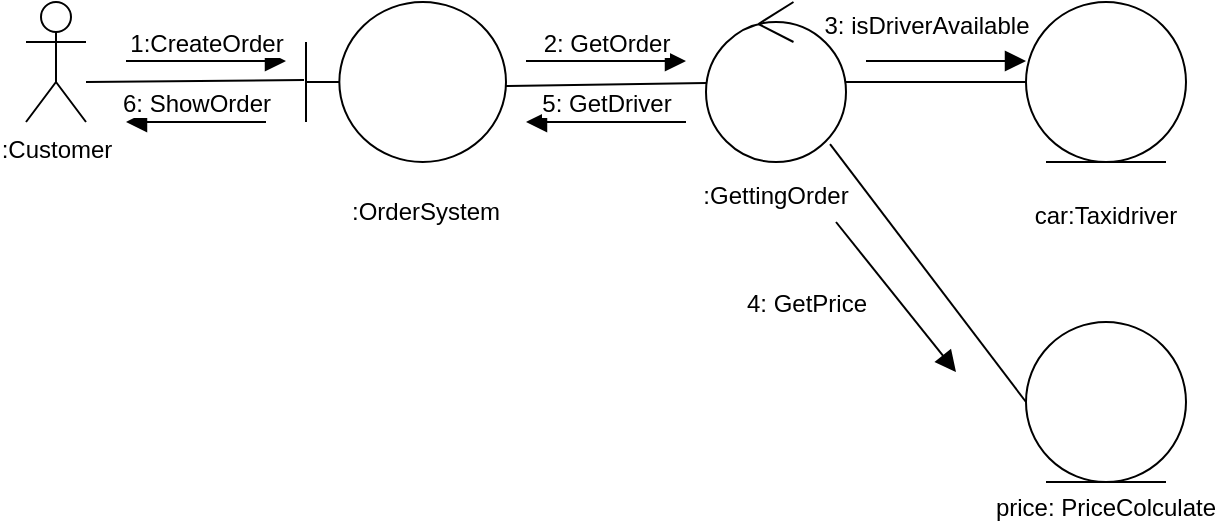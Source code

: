 <mxfile version="28.2.7">
  <diagram name="Страница — 1" id="IVuxSihC1LZGv4rjbR1o">
    <mxGraphModel dx="1378" dy="848" grid="0" gridSize="10" guides="1" tooltips="1" connect="1" arrows="1" fold="1" page="1" pageScale="1" pageWidth="827" pageHeight="1169" math="0" shadow="0">
      <root>
        <mxCell id="0" />
        <mxCell id="1" parent="0" />
        <mxCell id="I4sz6lc1DyXYoS17cDWn-1" value=":Customer" style="shape=umlActor;verticalLabelPosition=bottom;verticalAlign=top;html=1;" parent="1" vertex="1">
          <mxGeometry x="50" y="120" width="30" height="60" as="geometry" />
        </mxCell>
        <mxCell id="I4sz6lc1DyXYoS17cDWn-2" value="" style="shape=umlBoundary;whiteSpace=wrap;html=1;" parent="1" vertex="1">
          <mxGeometry x="190" y="120" width="100" height="80" as="geometry" />
        </mxCell>
        <mxCell id="I4sz6lc1DyXYoS17cDWn-3" style="edgeStyle=none;curved=1;rounded=0;orthogonalLoop=1;jettySize=auto;html=1;entryX=-0.01;entryY=0.488;entryDx=0;entryDy=0;entryPerimeter=0;fontSize=12;startSize=8;endSize=8;endArrow=none;endFill=0;" parent="1" target="I4sz6lc1DyXYoS17cDWn-2" edge="1">
          <mxGeometry relative="1" as="geometry">
            <mxPoint x="80" y="160" as="sourcePoint" />
          </mxGeometry>
        </mxCell>
        <mxCell id="I4sz6lc1DyXYoS17cDWn-7" value="1:CreateOrder" style="html=1;verticalAlign=bottom;endArrow=block;curved=0;rounded=0;fontSize=12;startSize=8;endSize=8;" parent="1" edge="1">
          <mxGeometry width="80" relative="1" as="geometry">
            <mxPoint x="100" y="149.5" as="sourcePoint" />
            <mxPoint x="180" y="149.5" as="targetPoint" />
          </mxGeometry>
        </mxCell>
        <mxCell id="I4sz6lc1DyXYoS17cDWn-9" value="" style="ellipse;shape=umlControl;whiteSpace=wrap;html=1;" parent="1" vertex="1">
          <mxGeometry x="390" y="120" width="70" height="80" as="geometry" />
        </mxCell>
        <mxCell id="I4sz6lc1DyXYoS17cDWn-10" value="" style="ellipse;shape=umlEntity;whiteSpace=wrap;html=1;" parent="1" vertex="1">
          <mxGeometry x="550" y="120" width="80" height="80" as="geometry" />
        </mxCell>
        <mxCell id="I4sz6lc1DyXYoS17cDWn-11" value="&lt;font style=&quot;font-size: 12px;&quot;&gt;car:Taxidriver&lt;/font&gt;" style="text;html=1;whiteSpace=wrap;strokeColor=none;fillColor=none;align=center;verticalAlign=middle;rounded=0;fontSize=16;" parent="1" vertex="1">
          <mxGeometry x="560" y="210" width="60" height="30" as="geometry" />
        </mxCell>
        <mxCell id="I4sz6lc1DyXYoS17cDWn-12" value="" style="endArrow=none;html=1;rounded=0;fontSize=12;startSize=8;endSize=8;curved=1;entryX=1;entryY=0.525;entryDx=0;entryDy=0;entryPerimeter=0;" parent="1" source="I4sz6lc1DyXYoS17cDWn-9" target="I4sz6lc1DyXYoS17cDWn-2" edge="1">
          <mxGeometry width="50" height="50" relative="1" as="geometry">
            <mxPoint x="410" y="460" as="sourcePoint" />
            <mxPoint x="460" y="410" as="targetPoint" />
          </mxGeometry>
        </mxCell>
        <mxCell id="I4sz6lc1DyXYoS17cDWn-13" value="" style="endArrow=none;html=1;rounded=0;fontSize=12;startSize=8;endSize=8;curved=1;exitX=0;exitY=0.5;exitDx=0;exitDy=0;" parent="1" source="I4sz6lc1DyXYoS17cDWn-10" edge="1">
          <mxGeometry width="50" height="50" relative="1" as="geometry">
            <mxPoint x="410" y="460" as="sourcePoint" />
            <mxPoint x="460" y="160" as="targetPoint" />
          </mxGeometry>
        </mxCell>
        <mxCell id="I4sz6lc1DyXYoS17cDWn-14" value=":OrderSystem" style="text;html=1;whiteSpace=wrap;strokeColor=none;fillColor=none;align=center;verticalAlign=middle;rounded=0;" parent="1" vertex="1">
          <mxGeometry x="220" y="210" width="60" height="30" as="geometry" />
        </mxCell>
        <mxCell id="I4sz6lc1DyXYoS17cDWn-15" value="2: GetOrder" style="html=1;verticalAlign=bottom;endArrow=block;curved=0;rounded=0;fontSize=12;startSize=8;endSize=8;" parent="1" edge="1">
          <mxGeometry width="80" relative="1" as="geometry">
            <mxPoint x="300" y="149.5" as="sourcePoint" />
            <mxPoint x="380" y="149.5" as="targetPoint" />
          </mxGeometry>
        </mxCell>
        <mxCell id="I4sz6lc1DyXYoS17cDWn-16" value="&lt;font style=&quot;font-size: 12px;&quot;&gt;:GettingOrder&lt;/font&gt;" style="text;html=1;whiteSpace=wrap;strokeColor=none;fillColor=none;align=center;verticalAlign=middle;rounded=0;fontSize=16;" parent="1" vertex="1">
          <mxGeometry x="395" y="200" width="60" height="30" as="geometry" />
        </mxCell>
        <mxCell id="I4sz6lc1DyXYoS17cDWn-18" value="3: isDriverAvailable" style="html=1;verticalAlign=bottom;endArrow=block;curved=0;rounded=0;fontSize=12;startSize=8;endSize=8;" parent="1" edge="1">
          <mxGeometry x="-0.25" y="10" width="80" relative="1" as="geometry">
            <mxPoint x="470" y="149.5" as="sourcePoint" />
            <mxPoint x="550" y="149.5" as="targetPoint" />
            <mxPoint y="1" as="offset" />
          </mxGeometry>
        </mxCell>
        <mxCell id="I4sz6lc1DyXYoS17cDWn-19" value="5: GetDriver" style="html=1;verticalAlign=bottom;endArrow=block;curved=0;rounded=0;fontSize=12;startSize=8;endSize=8;" parent="1" edge="1">
          <mxGeometry width="80" relative="1" as="geometry">
            <mxPoint x="380" y="180" as="sourcePoint" />
            <mxPoint x="300" y="180" as="targetPoint" />
          </mxGeometry>
        </mxCell>
        <mxCell id="I4sz6lc1DyXYoS17cDWn-20" value="6: ShowOrder" style="html=1;verticalAlign=bottom;endArrow=block;curved=0;rounded=0;fontSize=12;startSize=8;endSize=8;" parent="1" edge="1">
          <mxGeometry width="80" relative="1" as="geometry">
            <mxPoint x="170" y="180" as="sourcePoint" />
            <mxPoint x="100" y="180" as="targetPoint" />
          </mxGeometry>
        </mxCell>
        <mxCell id="I4sz6lc1DyXYoS17cDWn-22" value="" style="ellipse;shape=umlEntity;whiteSpace=wrap;html=1;" parent="1" vertex="1">
          <mxGeometry x="550" y="280" width="80" height="80" as="geometry" />
        </mxCell>
        <mxCell id="I4sz6lc1DyXYoS17cDWn-23" value="&lt;span style=&quot;font-size: 12px;&quot;&gt;price: PriceColculate&lt;/span&gt;" style="text;html=1;whiteSpace=wrap;strokeColor=none;fillColor=none;align=center;verticalAlign=middle;rounded=0;fontSize=16;" parent="1" vertex="1">
          <mxGeometry x="531" y="358" width="118" height="26" as="geometry" />
        </mxCell>
        <mxCell id="I4sz6lc1DyXYoS17cDWn-26" value="" style="endArrow=none;html=1;rounded=0;fontSize=12;startSize=8;endSize=8;curved=1;exitX=0;exitY=0.5;exitDx=0;exitDy=0;entryX=0.886;entryY=0.888;entryDx=0;entryDy=0;entryPerimeter=0;" parent="1" source="I4sz6lc1DyXYoS17cDWn-22" target="I4sz6lc1DyXYoS17cDWn-9" edge="1">
          <mxGeometry width="50" height="50" relative="1" as="geometry">
            <mxPoint x="410" y="470" as="sourcePoint" />
            <mxPoint x="490" y="210" as="targetPoint" />
          </mxGeometry>
        </mxCell>
        <mxCell id="I4sz6lc1DyXYoS17cDWn-27" value="4: GetPrice" style="html=1;verticalAlign=bottom;endArrow=block;curved=0;rounded=0;fontSize=12;startSize=8;endSize=8;" parent="1" edge="1">
          <mxGeometry x="-0.382" y="-43" width="80" relative="1" as="geometry">
            <mxPoint x="455" y="230" as="sourcePoint" />
            <mxPoint x="515" y="305" as="targetPoint" />
            <mxPoint as="offset" />
          </mxGeometry>
        </mxCell>
      </root>
    </mxGraphModel>
  </diagram>
</mxfile>
